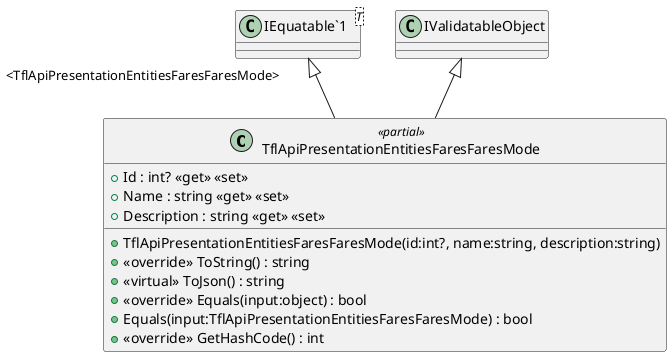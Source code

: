 @startuml
class TflApiPresentationEntitiesFaresFaresMode <<partial>> {
    + TflApiPresentationEntitiesFaresFaresMode(id:int?, name:string, description:string)
    + Id : int? <<get>> <<set>>
    + Name : string <<get>> <<set>>
    + Description : string <<get>> <<set>>
    + <<override>> ToString() : string
    + <<virtual>> ToJson() : string
    + <<override>> Equals(input:object) : bool
    + Equals(input:TflApiPresentationEntitiesFaresFaresMode) : bool
    + <<override>> GetHashCode() : int
}
class "IEquatable`1"<T> {
}
"IEquatable`1" "<TflApiPresentationEntitiesFaresFaresMode>" <|-- TflApiPresentationEntitiesFaresFaresMode
IValidatableObject <|-- TflApiPresentationEntitiesFaresFaresMode
@enduml
